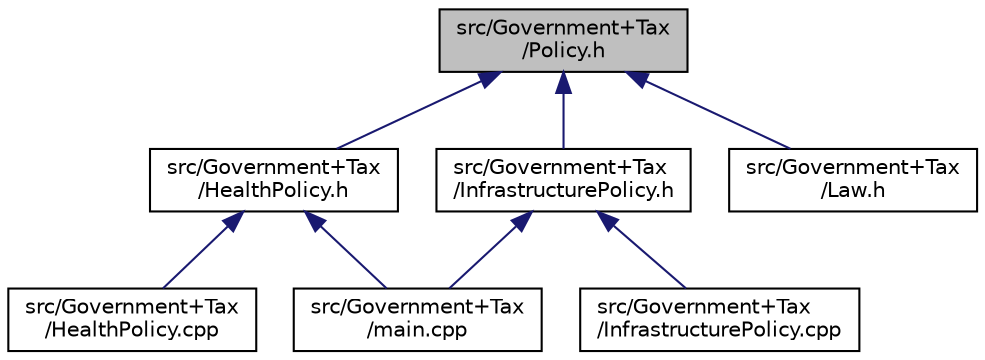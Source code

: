 digraph "src/Government+Tax/Policy.h"
{
 // LATEX_PDF_SIZE
  edge [fontname="Helvetica",fontsize="10",labelfontname="Helvetica",labelfontsize="10"];
  node [fontname="Helvetica",fontsize="10",shape=record];
  Node1 [label="src/Government+Tax\l/Policy.h",height=0.2,width=0.4,color="black", fillcolor="grey75", style="filled", fontcolor="black",tooltip=" "];
  Node1 -> Node2 [dir="back",color="midnightblue",fontsize="10",style="solid"];
  Node2 [label="src/Government+Tax\l/HealthPolicy.h",height=0.2,width=0.4,color="black", fillcolor="white", style="filled",URL="$HealthPolicy_8h.html",tooltip="Header file for the HealthPolicy class, defining health-oriented budget allocation."];
  Node2 -> Node3 [dir="back",color="midnightblue",fontsize="10",style="solid"];
  Node3 [label="src/Government+Tax\l/HealthPolicy.cpp",height=0.2,width=0.4,color="black", fillcolor="white", style="filled",URL="$HealthPolicy_8cpp.html",tooltip=" "];
  Node2 -> Node4 [dir="back",color="midnightblue",fontsize="10",style="solid"];
  Node4 [label="src/Government+Tax\l/main.cpp",height=0.2,width=0.4,color="black", fillcolor="white", style="filled",URL="$Government_09Tax_2main_8cpp.html",tooltip=" "];
  Node1 -> Node5 [dir="back",color="midnightblue",fontsize="10",style="solid"];
  Node5 [label="src/Government+Tax\l/InfrastructurePolicy.h",height=0.2,width=0.4,color="black", fillcolor="white", style="filled",URL="$InfrastructurePolicy_8h.html",tooltip="Header file for the InfrastructurePolicy class, which handles budgets specifically for infrastructure..."];
  Node5 -> Node6 [dir="back",color="midnightblue",fontsize="10",style="solid"];
  Node6 [label="src/Government+Tax\l/InfrastructurePolicy.cpp",height=0.2,width=0.4,color="black", fillcolor="white", style="filled",URL="$InfrastructurePolicy_8cpp.html",tooltip=" "];
  Node5 -> Node4 [dir="back",color="midnightblue",fontsize="10",style="solid"];
  Node1 -> Node7 [dir="back",color="midnightblue",fontsize="10",style="solid"];
  Node7 [label="src/Government+Tax\l/Law.h",height=0.2,width=0.4,color="black", fillcolor="white", style="filled",URL="$Law_8h.html",tooltip="Header file for the Law class, representing a legal policy that the government can enact."];
}
